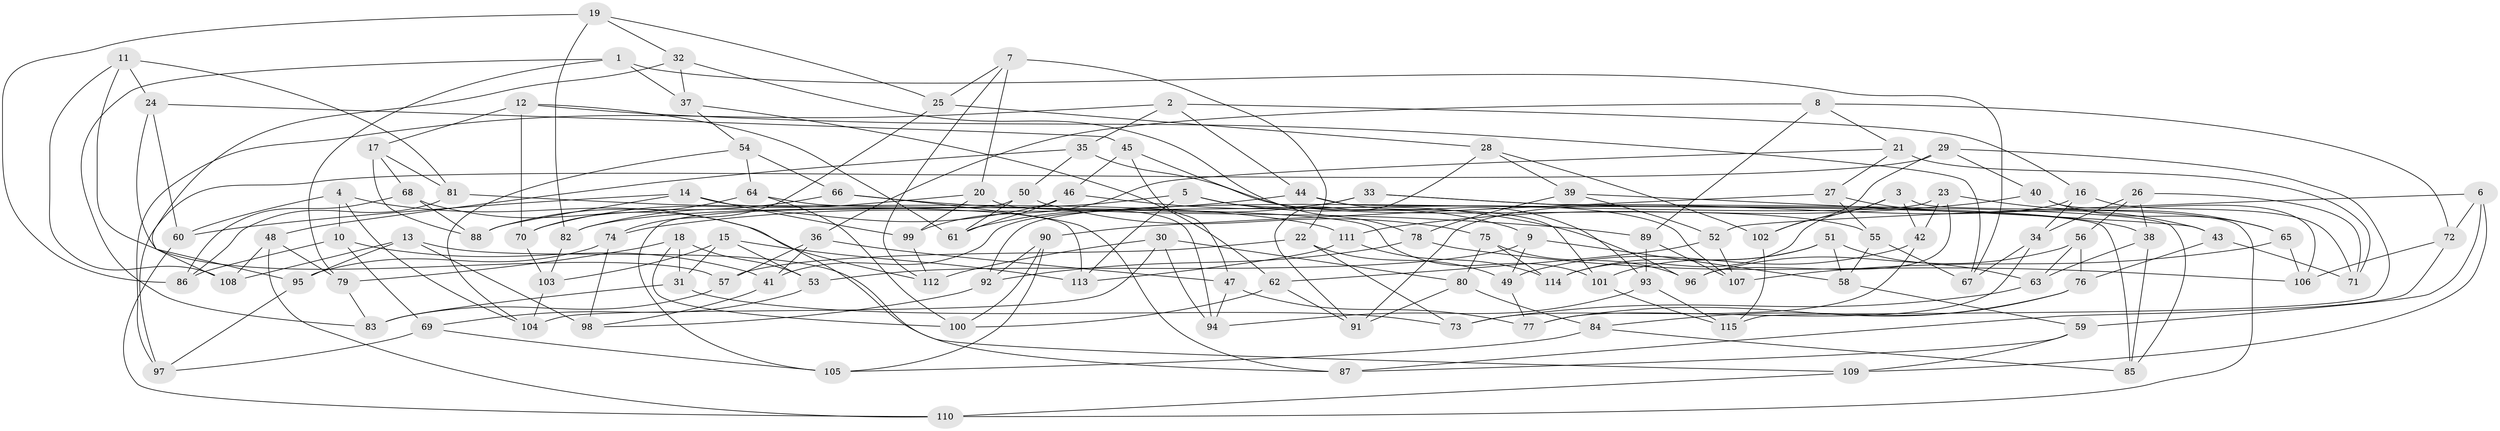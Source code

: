 // coarse degree distribution, {11: 0.021739130434782608, 14: 0.021739130434782608, 6: 0.2391304347826087, 7: 0.08695652173913043, 9: 0.021739130434782608, 5: 0.10869565217391304, 12: 0.021739130434782608, 8: 0.10869565217391304, 10: 0.043478260869565216, 3: 0.043478260869565216, 4: 0.2608695652173913, 13: 0.021739130434782608}
// Generated by graph-tools (version 1.1) at 2025/20/03/04/25 18:20:31]
// undirected, 115 vertices, 230 edges
graph export_dot {
graph [start="1"]
  node [color=gray90,style=filled];
  1;
  2;
  3;
  4;
  5;
  6;
  7;
  8;
  9;
  10;
  11;
  12;
  13;
  14;
  15;
  16;
  17;
  18;
  19;
  20;
  21;
  22;
  23;
  24;
  25;
  26;
  27;
  28;
  29;
  30;
  31;
  32;
  33;
  34;
  35;
  36;
  37;
  38;
  39;
  40;
  41;
  42;
  43;
  44;
  45;
  46;
  47;
  48;
  49;
  50;
  51;
  52;
  53;
  54;
  55;
  56;
  57;
  58;
  59;
  60;
  61;
  62;
  63;
  64;
  65;
  66;
  67;
  68;
  69;
  70;
  71;
  72;
  73;
  74;
  75;
  76;
  77;
  78;
  79;
  80;
  81;
  82;
  83;
  84;
  85;
  86;
  87;
  88;
  89;
  90;
  91;
  92;
  93;
  94;
  95;
  96;
  97;
  98;
  99;
  100;
  101;
  102;
  103;
  104;
  105;
  106;
  107;
  108;
  109;
  110;
  111;
  112;
  113;
  114;
  115;
  1 -- 79;
  1 -- 37;
  1 -- 83;
  1 -- 67;
  2 -- 97;
  2 -- 35;
  2 -- 16;
  2 -- 44;
  3 -- 110;
  3 -- 102;
  3 -- 114;
  3 -- 42;
  4 -- 60;
  4 -- 112;
  4 -- 10;
  4 -- 104;
  5 -- 82;
  5 -- 113;
  5 -- 9;
  5 -- 107;
  6 -- 72;
  6 -- 109;
  6 -- 52;
  6 -- 59;
  7 -- 20;
  7 -- 25;
  7 -- 22;
  7 -- 112;
  8 -- 21;
  8 -- 36;
  8 -- 72;
  8 -- 89;
  9 -- 58;
  9 -- 49;
  9 -- 53;
  10 -- 86;
  10 -- 69;
  10 -- 41;
  11 -- 81;
  11 -- 57;
  11 -- 108;
  11 -- 24;
  12 -- 61;
  12 -- 70;
  12 -- 17;
  12 -- 67;
  13 -- 98;
  13 -- 95;
  13 -- 109;
  13 -- 108;
  14 -- 99;
  14 -- 113;
  14 -- 60;
  14 -- 88;
  15 -- 31;
  15 -- 113;
  15 -- 53;
  15 -- 103;
  16 -- 71;
  16 -- 34;
  16 -- 91;
  17 -- 68;
  17 -- 81;
  17 -- 88;
  18 -- 53;
  18 -- 79;
  18 -- 31;
  18 -- 100;
  19 -- 86;
  19 -- 82;
  19 -- 32;
  19 -- 25;
  20 -- 94;
  20 -- 70;
  20 -- 99;
  21 -- 27;
  21 -- 99;
  21 -- 71;
  22 -- 57;
  22 -- 73;
  22 -- 49;
  23 -- 65;
  23 -- 92;
  23 -- 96;
  23 -- 42;
  24 -- 95;
  24 -- 45;
  24 -- 60;
  25 -- 28;
  25 -- 74;
  26 -- 71;
  26 -- 56;
  26 -- 34;
  26 -- 38;
  27 -- 90;
  27 -- 43;
  27 -- 55;
  28 -- 39;
  28 -- 102;
  28 -- 91;
  29 -- 115;
  29 -- 40;
  29 -- 97;
  29 -- 102;
  30 -- 94;
  30 -- 104;
  30 -- 112;
  30 -- 80;
  31 -- 83;
  31 -- 73;
  32 -- 37;
  32 -- 78;
  32 -- 108;
  33 -- 85;
  33 -- 38;
  33 -- 61;
  33 -- 41;
  34 -- 77;
  34 -- 67;
  35 -- 55;
  35 -- 48;
  35 -- 50;
  36 -- 57;
  36 -- 47;
  36 -- 41;
  37 -- 54;
  37 -- 62;
  38 -- 85;
  38 -- 63;
  39 -- 43;
  39 -- 52;
  39 -- 78;
  40 -- 111;
  40 -- 106;
  40 -- 65;
  41 -- 98;
  42 -- 49;
  42 -- 73;
  43 -- 71;
  43 -- 76;
  44 -- 93;
  44 -- 74;
  44 -- 85;
  45 -- 101;
  45 -- 47;
  45 -- 46;
  46 -- 82;
  46 -- 61;
  46 -- 96;
  47 -- 77;
  47 -- 94;
  48 -- 110;
  48 -- 108;
  48 -- 79;
  49 -- 77;
  50 -- 75;
  50 -- 105;
  50 -- 61;
  51 -- 63;
  51 -- 114;
  51 -- 58;
  51 -- 101;
  52 -- 107;
  52 -- 62;
  53 -- 69;
  54 -- 104;
  54 -- 66;
  54 -- 64;
  55 -- 67;
  55 -- 58;
  56 -- 96;
  56 -- 63;
  56 -- 76;
  57 -- 83;
  58 -- 59;
  59 -- 109;
  59 -- 87;
  60 -- 110;
  62 -- 100;
  62 -- 91;
  63 -- 73;
  64 -- 70;
  64 -- 100;
  64 -- 101;
  65 -- 107;
  65 -- 106;
  66 -- 87;
  66 -- 89;
  66 -- 88;
  68 -- 88;
  68 -- 86;
  68 -- 87;
  69 -- 97;
  69 -- 105;
  70 -- 103;
  72 -- 87;
  72 -- 106;
  74 -- 98;
  74 -- 95;
  75 -- 114;
  75 -- 96;
  75 -- 80;
  76 -- 77;
  76 -- 84;
  78 -- 106;
  78 -- 92;
  79 -- 83;
  80 -- 91;
  80 -- 84;
  81 -- 86;
  81 -- 111;
  82 -- 103;
  84 -- 105;
  84 -- 85;
  89 -- 93;
  89 -- 107;
  90 -- 92;
  90 -- 100;
  90 -- 105;
  92 -- 98;
  93 -- 94;
  93 -- 115;
  95 -- 97;
  99 -- 112;
  101 -- 115;
  102 -- 115;
  103 -- 104;
  109 -- 110;
  111 -- 114;
  111 -- 113;
}

